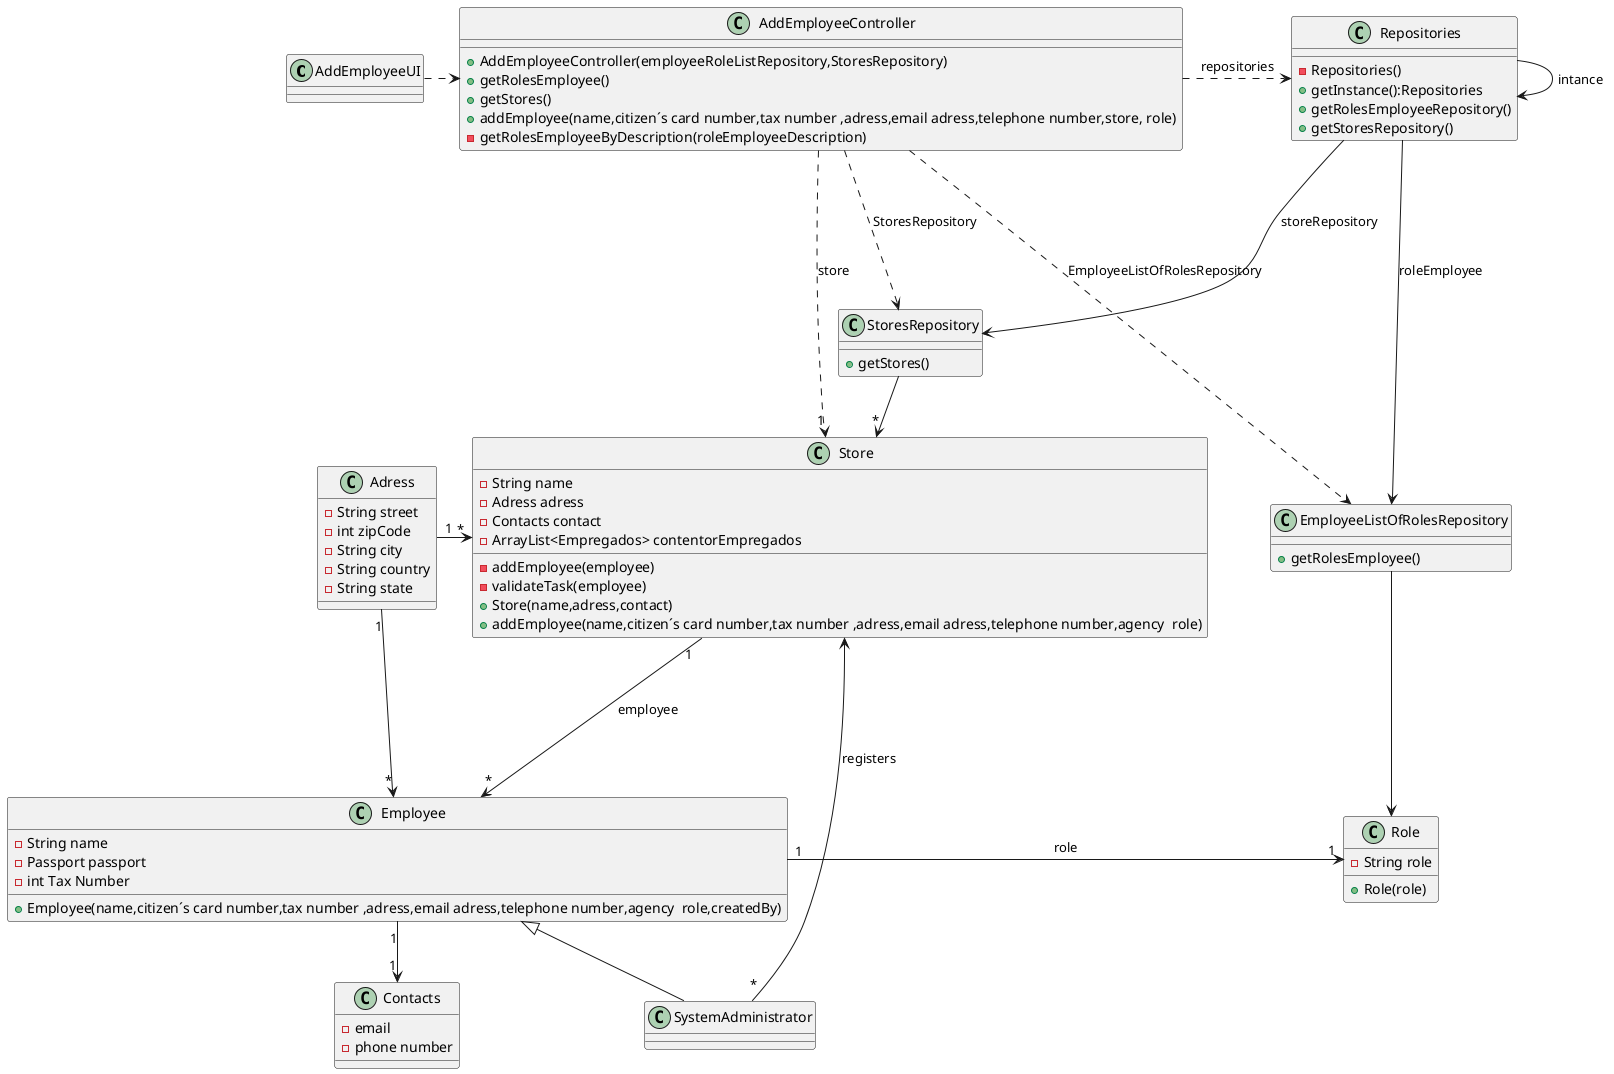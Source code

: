 @startuml


'https://plantuml.com/class-diagram

class AddEmployeeUI

class Adress

class Contacts

class AddEmployeeController

class Repositories

class Employee

class Store

class Role

class SystemAdministrator

class StoresRepository

class EmployeeListOfRolesRepository


class Adress{
-String street
-int zipCode
-String city
-String country
-String state
}


class Contacts{
-email
-phone number
}

class Role{
-String role
+Role(role)
}

class SystemAdministrator{
}

class Employee{
-String name
-Passport passport
-int Tax Number
+Employee(name,citizen´s card number,tax number ,adress,email adress,telephone number,agency  role,createdBy)
}

class StoresRepository{
+getStores()

}

class EmployeeListOfRolesRepository{
+getRolesEmployee()

}

class AddEmployeeUI{
}

class AddEmployeeController{
+AddEmployeeController(employeeRoleListRepository,StoresRepository)
+getRolesEmployee()
+getStores()
+addEmployee(name,citizen´s card number,tax number ,adress,email adress,telephone number,store, role)
-getRolesEmployeeByDescription(roleEmployeeDescription)
}

class Repositories{
-Repositories()
+getInstance():Repositories
+getRolesEmployeeRepository()
+getStoresRepository()
}

class Store{
-String name
-Adress adress
-Contacts contact
-ArrayList<Empregados> contentorEmpregados
-addEmployee(employee)
-validateTask(employee)
+Store(name,adress,contact)
+addEmployee(name,citizen´s card number,tax number ,adress,email adress,telephone number,agency  role)
}


AddEmployeeUI .> AddEmployeeController

AddEmployeeController ..> "1" Store : store

AddEmployeeController ...> EmployeeListOfRolesRepository :EmployeeListOfRolesRepository

AddEmployeeController ..> StoresRepository : StoresRepository

Store "1" ---> "*" Employee : employee

Repositories -> Repositories:intance

Repositories ---> StoresRepository: storeRepository

Repositories ----> EmployeeListOfRolesRepository:roleEmployee

AddEmployeeController .>  Repositories : repositories

StoresRepository --> "*" Store

Employee <|-- SystemAdministrator

Store <- "*" SystemAdministrator : registers

EmployeeListOfRolesRepository ---> Role

Employee "1" -> "1" Role : role

Employee "1" --> "1" Contacts

Adress "1" -> "*"  Store

Adress "1" --> "*" Employee

@enduml
